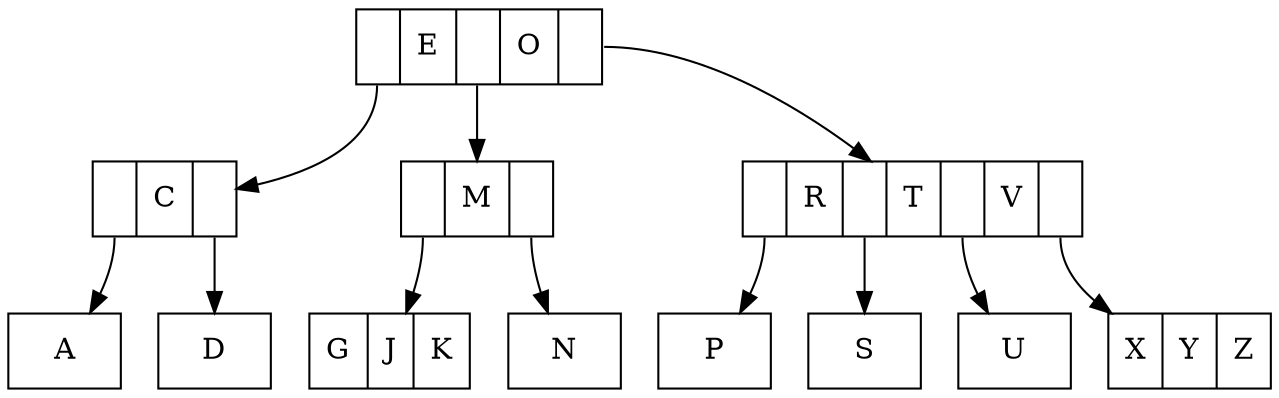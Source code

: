 digraph G{
	margin="0"
	node[shape=record]
	tEO[label="<C0>|E|<C1>|O|<C2>"];
	tEOC[label="<C0>|C|<C1>"];
	tEOCA[label="A"];
	tEOCD[label="D"];
	tEOC:C0->tEOCA;
	tEOC:C1->tEOCD;
	tEOM[label="<C0>|M|<C1>"];
	tEOMGJK[label="G|J|K"];
	tEOMN[label="N"];
	tEOM:C0->tEOMGJK;
	tEOM:C1->tEOMN;
	tEORTV[label="<C0>|R|<C1>|T|<C2>|V|<C3>"];
	tEORTVP[label="P"];
	tEORTVS[label="S"];
	tEORTVU[label="U"];
	tEORTVXYZ[label="X|Y|Z"];
	tEORTV:C0->tEORTVP;
	tEORTV:C1->tEORTVS;
	tEORTV:C2->tEORTVU;
	tEORTV:C3->tEORTVXYZ;
	tEO:C0->tEOC;
	tEO:C1->tEOM;
	tEO:C2->tEORTV;
}